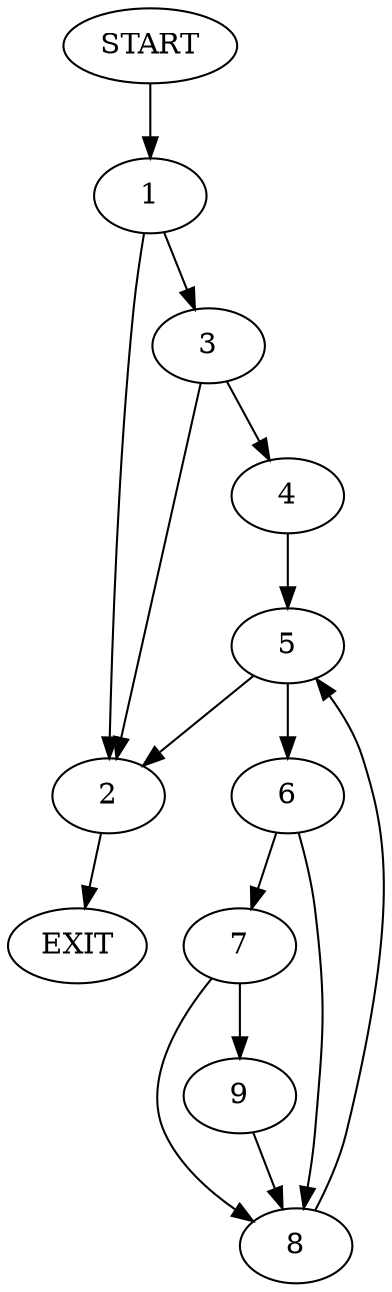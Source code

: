digraph {
0 [label="START"]
10 [label="EXIT"]
0 -> 1
1 -> 2
1 -> 3
2 -> 10
3 -> 2
3 -> 4
4 -> 5
5 -> 2
5 -> 6
6 -> 7
6 -> 8
7 -> 8
7 -> 9
8 -> 5
9 -> 8
}
